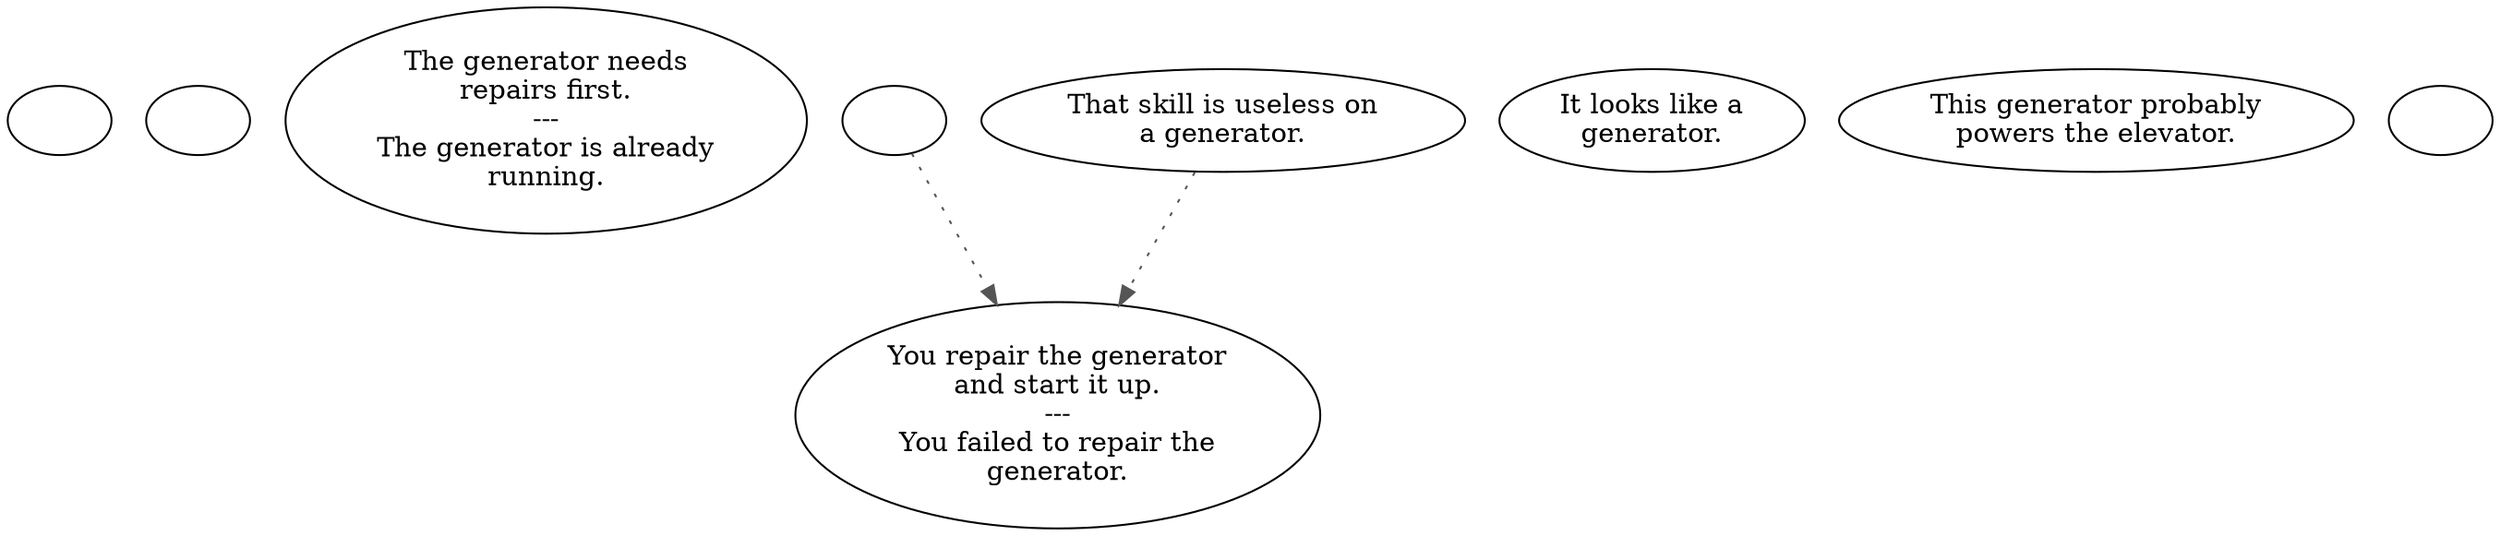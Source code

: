 digraph kcgnratr {
  "checkPartyMembersNearDoor" [style=filled       fillcolor="#FFFFFF"       color="#000000"]
  "checkPartyMembersNearDoor" [label=""]
  "start" [style=filled       fillcolor="#FFFFFF"       color="#000000"]
  "start" [label=""]
  "use_p_proc" [style=filled       fillcolor="#FFFFFF"       color="#000000"]
  "use_p_proc" [label="The generator needs\nrepairs first.\n---\nThe generator is already\nrunning."]
  "use_obj_on_p_proc" [style=filled       fillcolor="#FFFFFF"       color="#000000"]
  "use_obj_on_p_proc" -> "repair_it" [style=dotted color="#555555"]
  "use_obj_on_p_proc" [label=""]
  "look_at_p_proc" [style=filled       fillcolor="#FFFFFF"       color="#000000"]
  "look_at_p_proc" [label="It looks like a\ngenerator."]
  "description_p_proc" [style=filled       fillcolor="#FFFFFF"       color="#000000"]
  "description_p_proc" [label="This generator probably\npowers the elevator."]
  "use_skill_on_p_proc" [style=filled       fillcolor="#FFFFFF"       color="#000000"]
  "use_skill_on_p_proc" -> "repair_it" [style=dotted color="#555555"]
  "use_skill_on_p_proc" [label="That skill is useless on\na generator."]
  "repair_it" [style=filled       fillcolor="#FFFFFF"       color="#000000"]
  "repair_it" [label="You repair the generator\nand start it up.\n---\nYou failed to repair the\ngenerator."]
  "Node999" [style=filled       fillcolor="#FFFFFF"       color="#000000"]
  "Node999" [label=""]
}